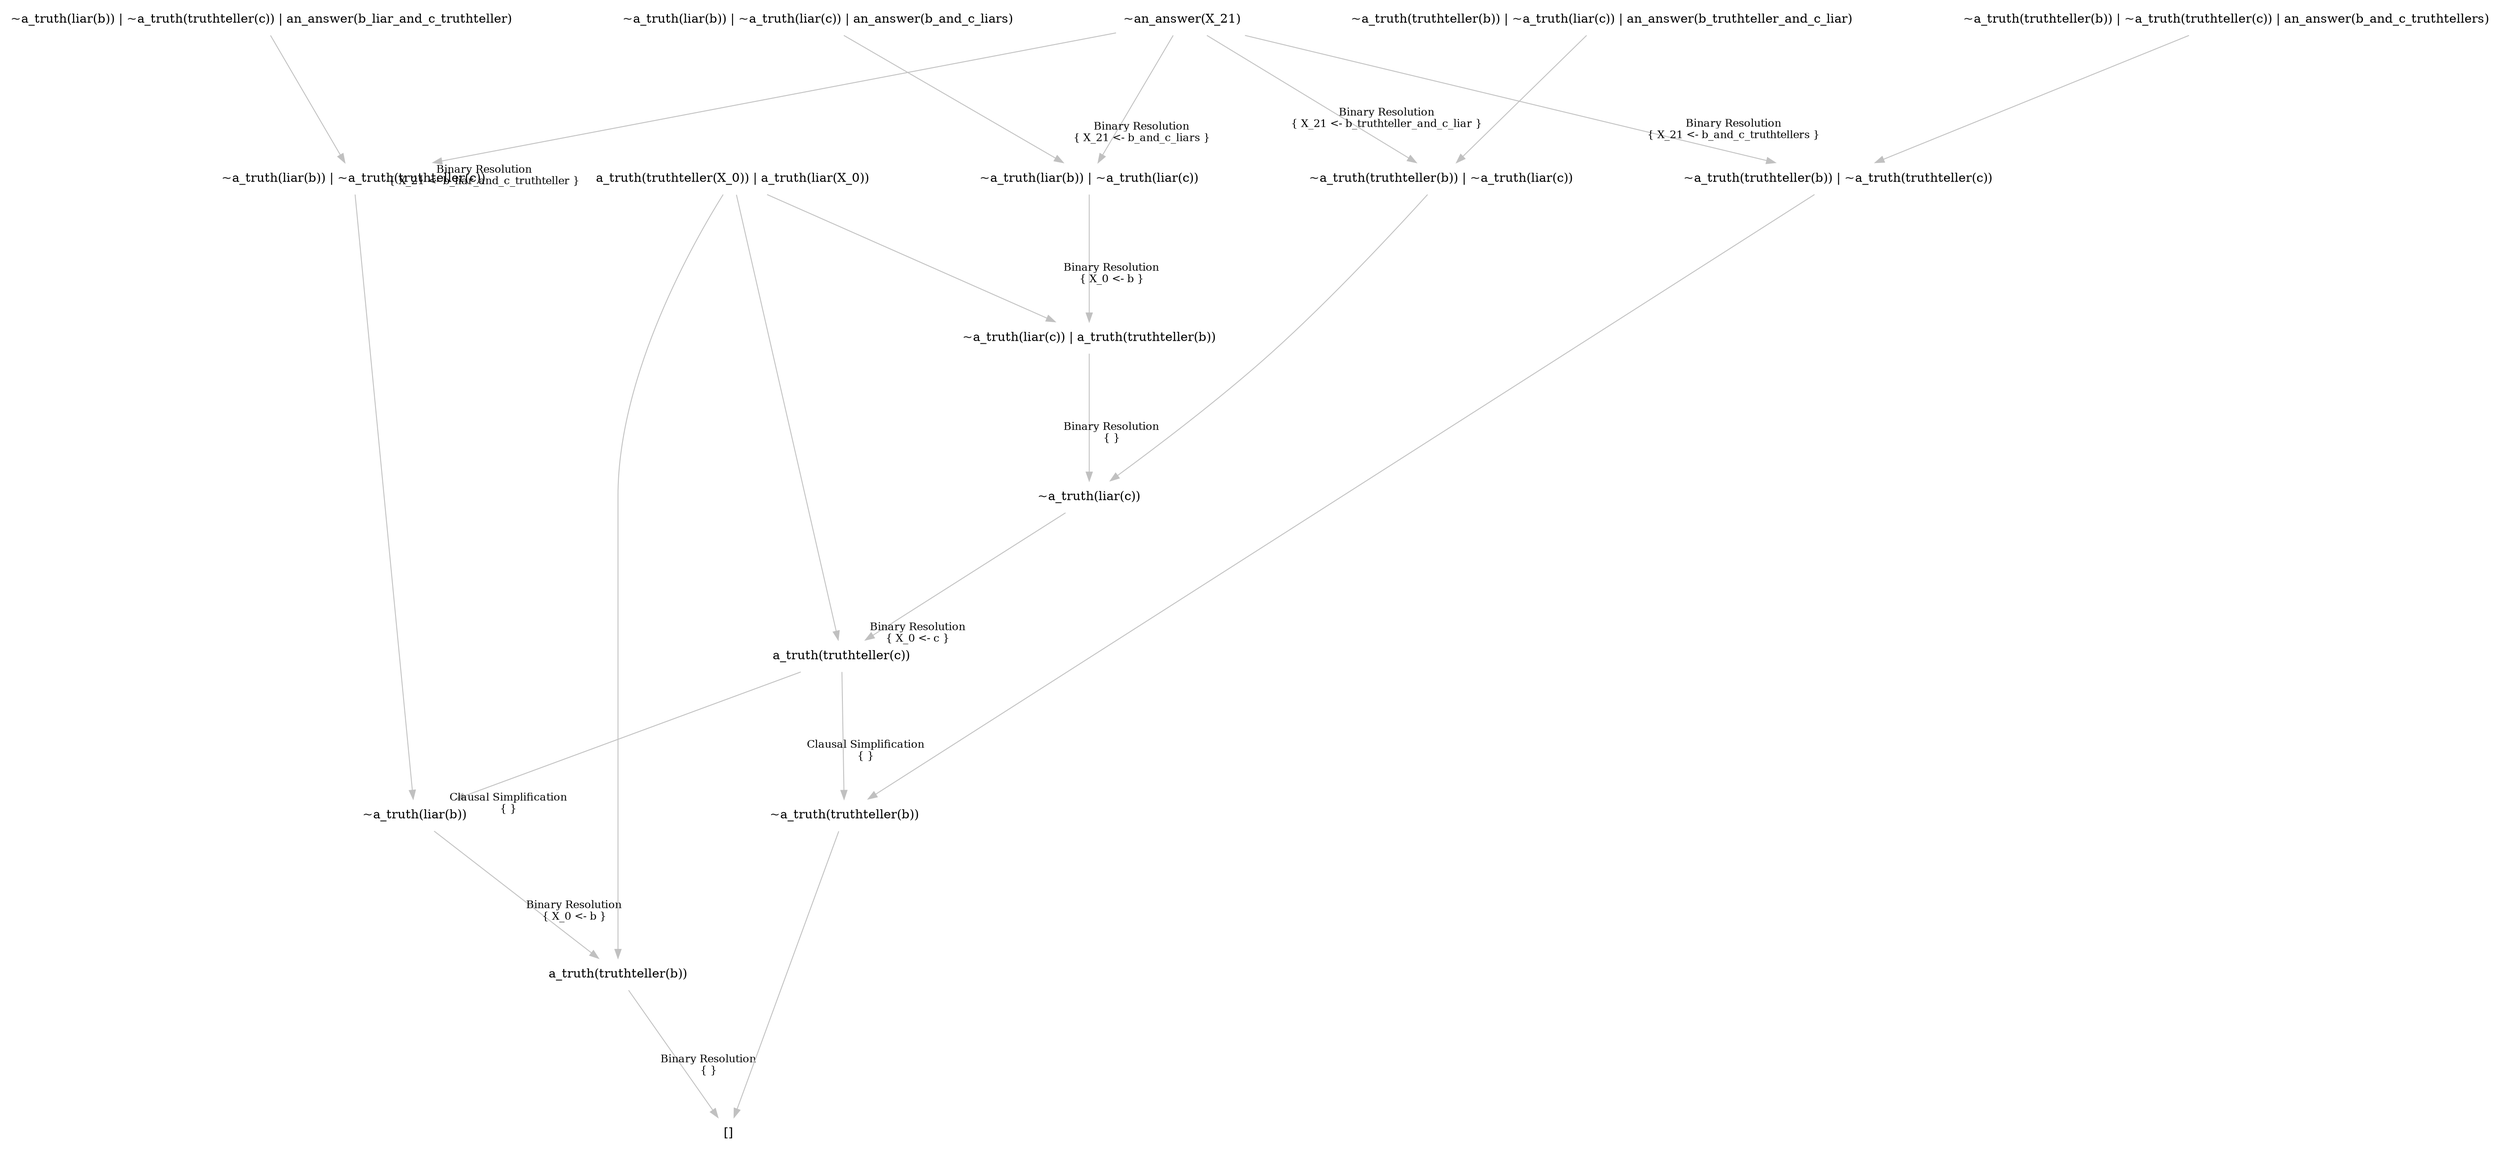 digraph {
	nodesep="1.5"; ranksep=2;
	node [shape=plaintext];
	edge [color=gray];
	"a_truth(truthteller(b))" -> "[]" [labelfontcolor=black,labelfontsize="12",headlabel="Binary Resolution\n{ }",labeldistance="6"];
	"~a_truth(liar(b))" -> "a_truth(truthteller(b))" [labelfontcolor=black,labelfontsize="12",headlabel="Binary Resolution\n{ X_0 <- b }",labeldistance="6"];
	"a_truth(truthteller(c))" -> "~a_truth(liar(b))" [labelfontcolor=black,labelfontsize="12",headlabel="Clausal Simplification\n{ }",labeldistance="6"];
	"~a_truth(liar(c))" -> "a_truth(truthteller(c))" [labelfontcolor=black,labelfontsize="12",headlabel="Binary Resolution\n{ X_0 <- c }",labeldistance="6"];
	"~a_truth(liar(c)) | a_truth(truthteller(b))" -> "~a_truth(liar(c))" [labelfontcolor=black,labelfontsize="12",headlabel="Binary Resolution\n{ }",labeldistance="6"];
	"~a_truth(liar(b)) | ~a_truth(liar(c))" -> "~a_truth(liar(c)) | a_truth(truthteller(b))" [labelfontcolor=black,labelfontsize="12",headlabel="Binary Resolution\n{ X_0 <- b }",labeldistance="6"];
	"~an_answer(X_21)" -> "~a_truth(liar(b)) | ~a_truth(liar(c))" [labelfontcolor=black,labelfontsize="12",headlabel="Binary Resolution\n{ X_21 <- b_and_c_liars }",labeldistance="6"];
	"~a_truth(liar(b)) | ~a_truth(liar(c)) | an_answer(b_and_c_liars)" -> "~a_truth(liar(b)) | ~a_truth(liar(c))" ;
	"a_truth(truthteller(X_0)) | a_truth(liar(X_0))" -> "~a_truth(liar(c)) | a_truth(truthteller(b))" ;
	"~a_truth(truthteller(b)) | ~a_truth(liar(c))" -> "~a_truth(liar(c))" ;
	"~an_answer(X_21)" -> "~a_truth(truthteller(b)) | ~a_truth(liar(c))" [labelfontcolor=black,labelfontsize="12",headlabel="Binary Resolution\n{ X_21 <- b_truthteller_and_c_liar }",labeldistance="6"];
	"~a_truth(truthteller(b)) | ~a_truth(liar(c)) | an_answer(b_truthteller_and_c_liar)" -> "~a_truth(truthteller(b)) | ~a_truth(liar(c))" ;
	"a_truth(truthteller(X_0)) | a_truth(liar(X_0))" -> "a_truth(truthteller(c))" ;
	"~a_truth(liar(b)) | ~a_truth(truthteller(c))" -> "~a_truth(liar(b))" ;
	"~an_answer(X_21)" -> "~a_truth(liar(b)) | ~a_truth(truthteller(c))" [labelfontcolor=black,labelfontsize="12",headlabel="Binary Resolution\n{ X_21 <- b_liar_and_c_truthteller }",labeldistance="6"];
	"~a_truth(liar(b)) | ~a_truth(truthteller(c)) | an_answer(b_liar_and_c_truthteller)" -> "~a_truth(liar(b)) | ~a_truth(truthteller(c))" ;
	"a_truth(truthteller(X_0)) | a_truth(liar(X_0))" -> "a_truth(truthteller(b))" ;
	"~a_truth(truthteller(b))" -> "[]" ;
	"a_truth(truthteller(c))" -> "~a_truth(truthteller(b))" [labelfontcolor=black,labelfontsize="12",headlabel="Clausal Simplification\n{ }",labeldistance="6"];
	"~a_truth(truthteller(b)) | ~a_truth(truthteller(c))" -> "~a_truth(truthteller(b))" ;
	"~an_answer(X_21)" -> "~a_truth(truthteller(b)) | ~a_truth(truthteller(c))" [labelfontcolor=black,labelfontsize="12",headlabel="Binary Resolution\n{ X_21 <- b_and_c_truthtellers }",labeldistance="6"];
	"~a_truth(truthteller(b)) | ~a_truth(truthteller(c)) | an_answer(b_and_c_truthtellers)" -> "~a_truth(truthteller(b)) | ~a_truth(truthteller(c))" ;
}

